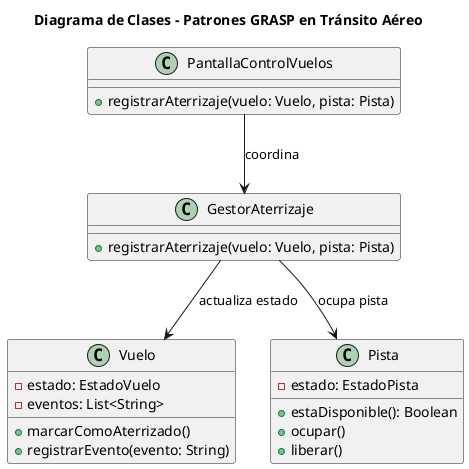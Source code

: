 @startuml grasp_diagrama
title Diagrama de Clases - Patrones GRASP en Tránsito Aéreo

class PantallaControlVuelos {
  + registrarAterrizaje(vuelo: Vuelo, pista: Pista)
}

class GestorAterrizaje {
  + registrarAterrizaje(vuelo: Vuelo, pista: Pista)
}

class Vuelo {
  - estado: EstadoVuelo
  - eventos: List<String>
  + marcarComoAterrizado()
  + registrarEvento(evento: String)
}

class Pista {
  - estado: EstadoPista
  + estaDisponible(): Boolean
  + ocupar()
  + liberar()
}

PantallaControlVuelos --> GestorAterrizaje : coordina
GestorAterrizaje --> Vuelo : actualiza estado
GestorAterrizaje --> Pista : ocupa pista

@enduml

